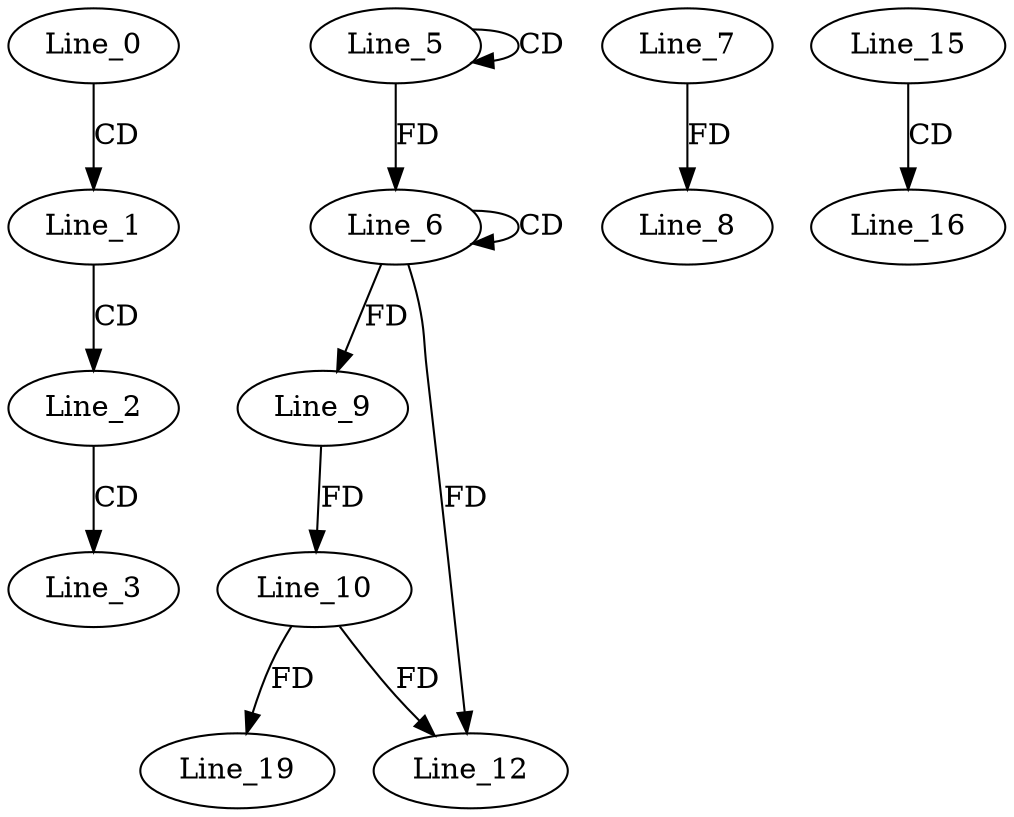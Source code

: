 digraph G {
  Line_0;
  Line_1;
  Line_2;
  Line_3;
  Line_5;
  Line_5;
  Line_6;
  Line_6;
  Line_6;
  Line_7;
  Line_8;
  Line_9;
  Line_9;
  Line_10;
  Line_10;
  Line_12;
  Line_15;
  Line_16;
  Line_19;
  Line_0 -> Line_1 [ label="CD" ];
  Line_1 -> Line_2 [ label="CD" ];
  Line_2 -> Line_3 [ label="CD" ];
  Line_5 -> Line_5 [ label="CD" ];
  Line_6 -> Line_6 [ label="CD" ];
  Line_5 -> Line_6 [ label="FD" ];
  Line_7 -> Line_8 [ label="FD" ];
  Line_6 -> Line_9 [ label="FD" ];
  Line_9 -> Line_10 [ label="FD" ];
  Line_10 -> Line_12 [ label="FD" ];
  Line_6 -> Line_12 [ label="FD" ];
  Line_15 -> Line_16 [ label="CD" ];
  Line_10 -> Line_19 [ label="FD" ];
}
